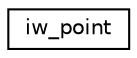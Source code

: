 digraph G
{
  edge [fontname="Helvetica",fontsize="10",labelfontname="Helvetica",labelfontsize="10"];
  node [fontname="Helvetica",fontsize="10",shape=record];
  rankdir="LR";
  Node1 [label="iw_point",height=0.2,width=0.4,color="black", fillcolor="white", style="filled",URL="$structiw__point.html"];
}
